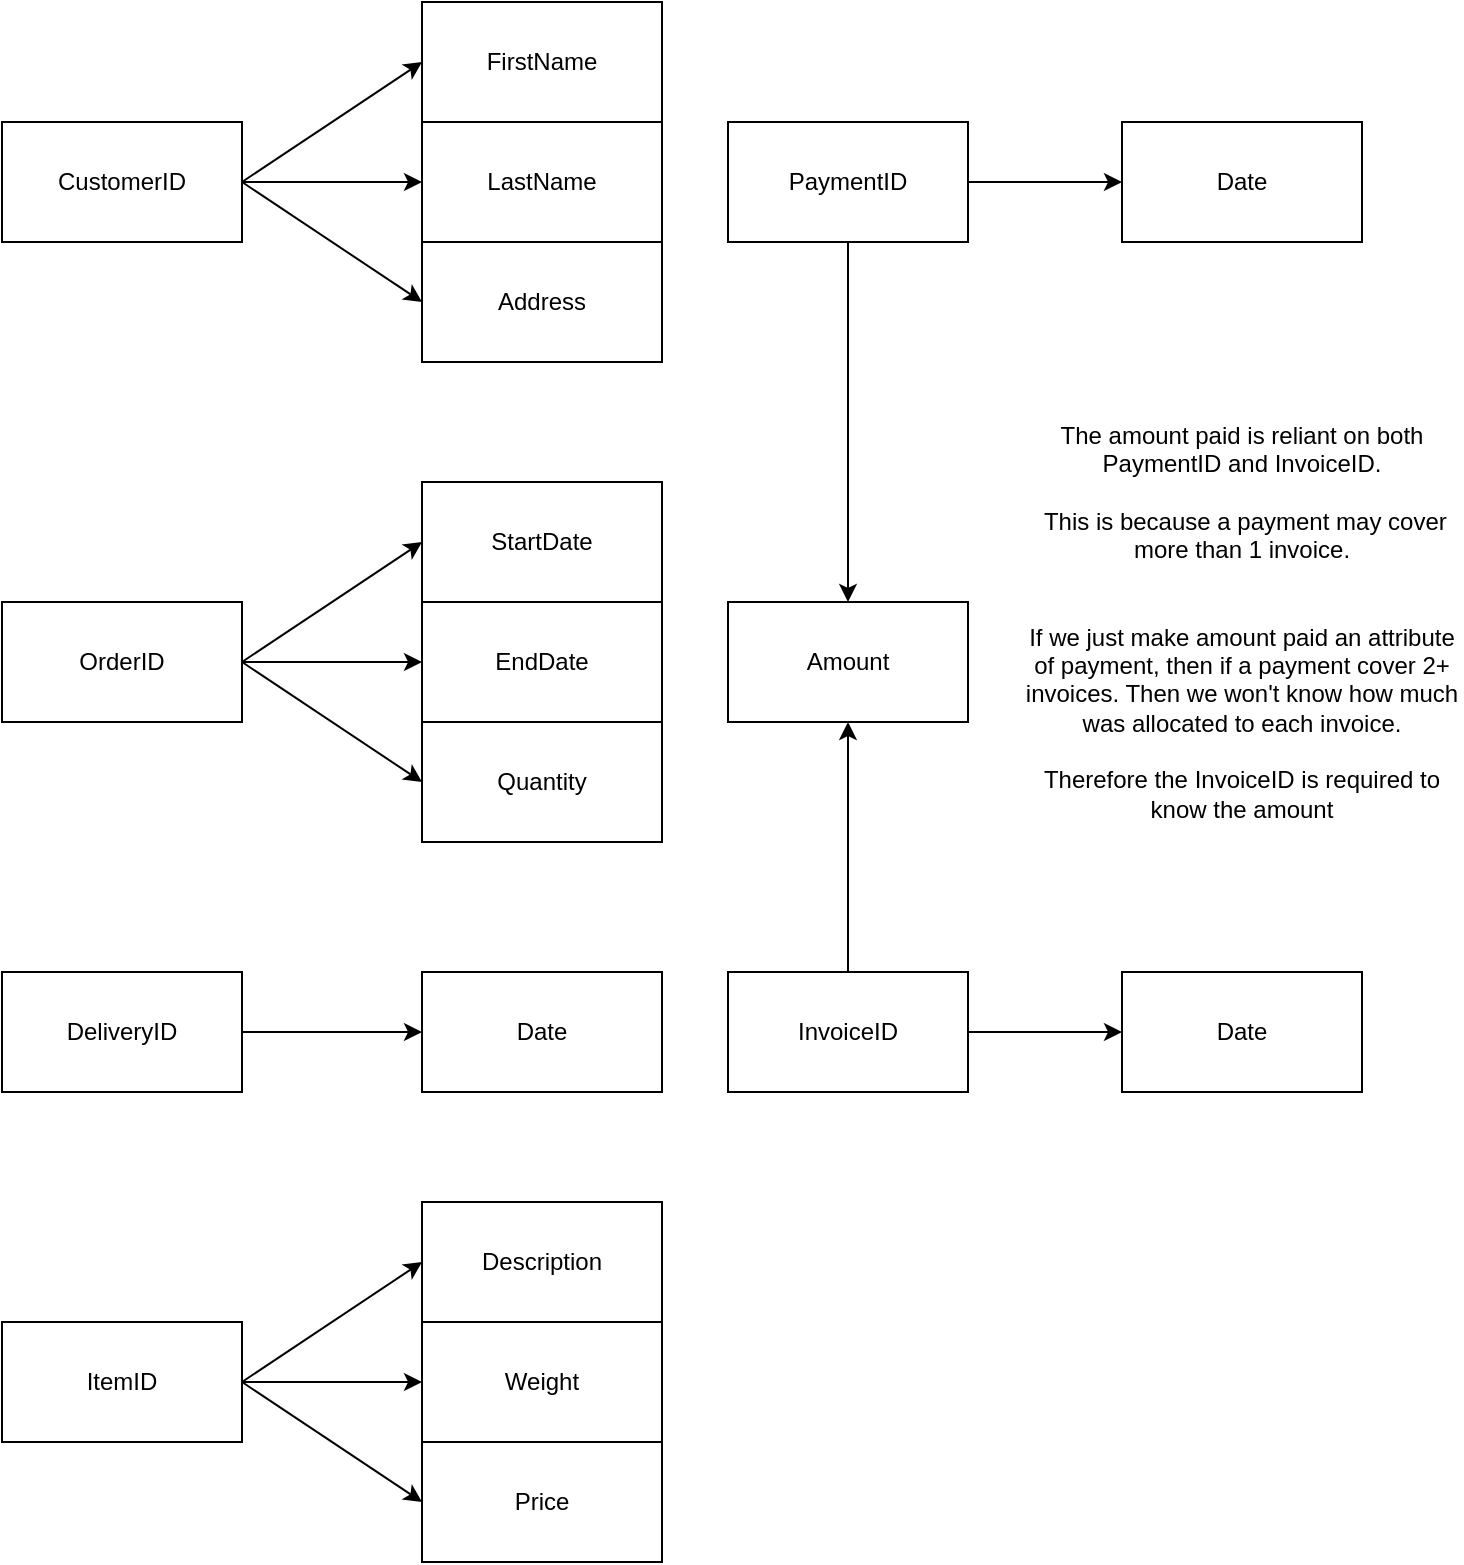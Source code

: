 <mxfile version="13.9.9" type="device"><diagram id="ZRwkY1ce50ZjLkOJn-pg" name="Page-1"><mxGraphModel dx="2290" dy="1320" grid="1" gridSize="10" guides="1" tooltips="1" connect="1" arrows="1" fold="1" page="1" pageScale="1" pageWidth="827" pageHeight="1169" math="0" shadow="0"><root><mxCell id="0"/><mxCell id="1" parent="0"/><mxCell id="3klYXKNyt9LrwyI6RjWq-1" value="CustomerID" style="rounded=0;whiteSpace=wrap;html=1;" parent="1" vertex="1"><mxGeometry x="50" y="70" width="120" height="60" as="geometry"/></mxCell><mxCell id="3klYXKNyt9LrwyI6RjWq-2" value="OrderID" style="rounded=0;whiteSpace=wrap;html=1;" parent="1" vertex="1"><mxGeometry x="50" y="310" width="120" height="60" as="geometry"/></mxCell><mxCell id="3klYXKNyt9LrwyI6RjWq-3" value="ItemID" style="rounded=0;whiteSpace=wrap;html=1;" parent="1" vertex="1"><mxGeometry x="50" y="670" width="120" height="60" as="geometry"/></mxCell><mxCell id="3klYXKNyt9LrwyI6RjWq-4" value="DeliveryID" style="rounded=0;whiteSpace=wrap;html=1;" parent="1" vertex="1"><mxGeometry x="50" y="495" width="120" height="60" as="geometry"/></mxCell><mxCell id="3klYXKNyt9LrwyI6RjWq-6" value="InvoiceID" style="rounded=0;whiteSpace=wrap;html=1;" parent="1" vertex="1"><mxGeometry x="413" y="495" width="120" height="60" as="geometry"/></mxCell><mxCell id="3klYXKNyt9LrwyI6RjWq-7" value="PaymentID" style="rounded=0;whiteSpace=wrap;html=1;" parent="1" vertex="1"><mxGeometry x="413" y="70" width="120" height="60" as="geometry"/></mxCell><mxCell id="3klYXKNyt9LrwyI6RjWq-9" value="" style="endArrow=classic;html=1;exitX=1;exitY=0.5;exitDx=0;exitDy=0;" parent="1" source="3klYXKNyt9LrwyI6RjWq-1" edge="1"><mxGeometry width="50" height="50" relative="1" as="geometry"><mxPoint x="210" y="90" as="sourcePoint"/><mxPoint x="260" y="40" as="targetPoint"/></mxGeometry></mxCell><mxCell id="3klYXKNyt9LrwyI6RjWq-10" value="FirstName" style="rounded=0;whiteSpace=wrap;html=1;" parent="1" vertex="1"><mxGeometry x="260" y="10" width="120" height="60" as="geometry"/></mxCell><mxCell id="3klYXKNyt9LrwyI6RjWq-11" value="LastName" style="rounded=0;whiteSpace=wrap;html=1;" parent="1" vertex="1"><mxGeometry x="260" y="70" width="120" height="60" as="geometry"/></mxCell><mxCell id="3klYXKNyt9LrwyI6RjWq-13" value="" style="endArrow=classic;html=1;exitX=1;exitY=0.5;exitDx=0;exitDy=0;entryX=0;entryY=0.5;entryDx=0;entryDy=0;" parent="1" source="3klYXKNyt9LrwyI6RjWq-1" target="3klYXKNyt9LrwyI6RjWq-11" edge="1"><mxGeometry width="50" height="50" relative="1" as="geometry"><mxPoint x="200" y="130" as="sourcePoint"/><mxPoint x="250" y="80" as="targetPoint"/></mxGeometry></mxCell><mxCell id="3klYXKNyt9LrwyI6RjWq-14" value="Address" style="rounded=0;whiteSpace=wrap;html=1;" parent="1" vertex="1"><mxGeometry x="260" y="130" width="120" height="60" as="geometry"/></mxCell><mxCell id="3klYXKNyt9LrwyI6RjWq-15" value="" style="endArrow=classic;html=1;entryX=0;entryY=0.5;entryDx=0;entryDy=0;exitX=1;exitY=0.5;exitDx=0;exitDy=0;" parent="1" source="3klYXKNyt9LrwyI6RjWq-1" target="3klYXKNyt9LrwyI6RjWq-14" edge="1"><mxGeometry width="50" height="50" relative="1" as="geometry"><mxPoint x="200" y="200" as="sourcePoint"/><mxPoint x="250" y="150" as="targetPoint"/></mxGeometry></mxCell><mxCell id="3klYXKNyt9LrwyI6RjWq-17" value="StartDate" style="rounded=0;whiteSpace=wrap;html=1;" parent="1" vertex="1"><mxGeometry x="260" y="250" width="120" height="60" as="geometry"/></mxCell><mxCell id="3klYXKNyt9LrwyI6RjWq-18" value="Quantity" style="rounded=0;whiteSpace=wrap;html=1;" parent="1" vertex="1"><mxGeometry x="260" y="370" width="120" height="60" as="geometry"/></mxCell><mxCell id="3klYXKNyt9LrwyI6RjWq-19" value="EndDate" style="rounded=0;whiteSpace=wrap;html=1;" parent="1" vertex="1"><mxGeometry x="260" y="310" width="120" height="60" as="geometry"/></mxCell><mxCell id="3klYXKNyt9LrwyI6RjWq-21" value="" style="endArrow=classic;html=1;exitX=1;exitY=0.5;exitDx=0;exitDy=0;entryX=0;entryY=0.5;entryDx=0;entryDy=0;" parent="1" target="3klYXKNyt9LrwyI6RjWq-17" edge="1"><mxGeometry width="50" height="50" relative="1" as="geometry"><mxPoint x="170" y="340.0" as="sourcePoint"/><mxPoint x="259" y="282" as="targetPoint"/></mxGeometry></mxCell><mxCell id="3klYXKNyt9LrwyI6RjWq-23" value="" style="endArrow=classic;html=1;entryX=0;entryY=0.5;entryDx=0;entryDy=0;exitX=1;exitY=0.5;exitDx=0;exitDy=0;" parent="1" target="3klYXKNyt9LrwyI6RjWq-19" edge="1"><mxGeometry width="50" height="50" relative="1" as="geometry"><mxPoint x="170" y="340.0" as="sourcePoint"/><mxPoint x="110" y="280" as="targetPoint"/></mxGeometry></mxCell><mxCell id="3klYXKNyt9LrwyI6RjWq-24" value="" style="endArrow=classic;html=1;entryX=0;entryY=0.5;entryDx=0;entryDy=0;exitX=1;exitY=0.5;exitDx=0;exitDy=0;" parent="1" target="3klYXKNyt9LrwyI6RjWq-18" edge="1"><mxGeometry width="50" height="50" relative="1" as="geometry"><mxPoint x="170" y="340.0" as="sourcePoint"/><mxPoint x="110" y="280" as="targetPoint"/></mxGeometry></mxCell><mxCell id="3klYXKNyt9LrwyI6RjWq-25" value="Description" style="rounded=0;whiteSpace=wrap;html=1;" parent="1" vertex="1"><mxGeometry x="260" y="610" width="120" height="60" as="geometry"/></mxCell><mxCell id="3klYXKNyt9LrwyI6RjWq-27" value="Price" style="rounded=0;whiteSpace=wrap;html=1;" parent="1" vertex="1"><mxGeometry x="260" y="730" width="120" height="60" as="geometry"/></mxCell><mxCell id="3klYXKNyt9LrwyI6RjWq-28" value="Weight" style="rounded=0;whiteSpace=wrap;html=1;" parent="1" vertex="1"><mxGeometry x="260" y="670" width="120" height="60" as="geometry"/></mxCell><mxCell id="3klYXKNyt9LrwyI6RjWq-29" value="" style="endArrow=classic;html=1;entryX=0;entryY=0.5;entryDx=0;entryDy=0;exitX=1;exitY=0.5;exitDx=0;exitDy=0;" parent="1" source="3klYXKNyt9LrwyI6RjWq-3" target="3klYXKNyt9LrwyI6RjWq-25" edge="1"><mxGeometry width="50" height="50" relative="1" as="geometry"><mxPoint x="310" y="800" as="sourcePoint"/><mxPoint x="360" y="750" as="targetPoint"/></mxGeometry></mxCell><mxCell id="3klYXKNyt9LrwyI6RjWq-30" value="" style="endArrow=classic;html=1;entryX=0;entryY=0.5;entryDx=0;entryDy=0;exitX=1;exitY=0.5;exitDx=0;exitDy=0;" parent="1" source="3klYXKNyt9LrwyI6RjWq-3" target="3klYXKNyt9LrwyI6RjWq-28" edge="1"><mxGeometry width="50" height="50" relative="1" as="geometry"><mxPoint x="320" y="810" as="sourcePoint"/><mxPoint x="370" y="760" as="targetPoint"/></mxGeometry></mxCell><mxCell id="3klYXKNyt9LrwyI6RjWq-31" value="" style="endArrow=classic;html=1;exitX=1;exitY=0.5;exitDx=0;exitDy=0;entryX=0;entryY=0.5;entryDx=0;entryDy=0;" parent="1" source="3klYXKNyt9LrwyI6RjWq-3" target="3klYXKNyt9LrwyI6RjWq-27" edge="1"><mxGeometry width="50" height="50" relative="1" as="geometry"><mxPoint x="330" y="820" as="sourcePoint"/><mxPoint x="380" y="770" as="targetPoint"/></mxGeometry></mxCell><mxCell id="3klYXKNyt9LrwyI6RjWq-32" value="Date" style="rounded=0;whiteSpace=wrap;html=1;" parent="1" vertex="1"><mxGeometry x="260" y="495" width="120" height="60" as="geometry"/></mxCell><mxCell id="3klYXKNyt9LrwyI6RjWq-35" value="" style="endArrow=classic;html=1;exitX=1;exitY=0.5;exitDx=0;exitDy=0;entryX=0;entryY=0.5;entryDx=0;entryDy=0;" parent="1" source="3klYXKNyt9LrwyI6RjWq-4" target="3klYXKNyt9LrwyI6RjWq-32" edge="1"><mxGeometry width="50" height="50" relative="1" as="geometry"><mxPoint x="-20" y="555" as="sourcePoint"/><mxPoint x="30" y="505" as="targetPoint"/></mxGeometry></mxCell><mxCell id="3klYXKNyt9LrwyI6RjWq-37" value="Date" style="rounded=0;whiteSpace=wrap;html=1;" parent="1" vertex="1"><mxGeometry x="610" y="495" width="120" height="60" as="geometry"/></mxCell><mxCell id="3klYXKNyt9LrwyI6RjWq-40" value="Date" style="rounded=0;whiteSpace=wrap;html=1;" parent="1" vertex="1"><mxGeometry x="610" y="70" width="120" height="60" as="geometry"/></mxCell><mxCell id="3klYXKNyt9LrwyI6RjWq-42" value="" style="endArrow=classic;html=1;entryX=0;entryY=0.5;entryDx=0;entryDy=0;exitX=1;exitY=0.5;exitDx=0;exitDy=0;" parent="1" source="3klYXKNyt9LrwyI6RjWq-7" target="3klYXKNyt9LrwyI6RjWq-40" edge="1"><mxGeometry width="50" height="50" relative="1" as="geometry"><mxPoint x="560" y="215" as="sourcePoint"/><mxPoint x="610" y="165" as="targetPoint"/></mxGeometry></mxCell><mxCell id="3klYXKNyt9LrwyI6RjWq-44" value="" style="endArrow=classic;html=1;exitX=1;exitY=0.5;exitDx=0;exitDy=0;entryX=0;entryY=0.5;entryDx=0;entryDy=0;" parent="1" source="3klYXKNyt9LrwyI6RjWq-6" target="3klYXKNyt9LrwyI6RjWq-37" edge="1"><mxGeometry width="50" height="50" relative="1" as="geometry"><mxPoint x="710" y="410" as="sourcePoint"/><mxPoint x="760" y="360" as="targetPoint"/></mxGeometry></mxCell><mxCell id="NW7TwHlpOSt2LRhsOGA3-8" value="The amount paid is reliant on both PaymentID and InvoiceID.&lt;br&gt;&lt;br&gt;&amp;nbsp;This is because a payment may cover more than 1 invoice. &lt;br&gt;&lt;br&gt;&lt;br&gt;If we just make amount paid an attribute of payment, then if a payment cover 2+ invoices. Then we won't know how much was allocated to each invoice.&lt;br&gt;&lt;br&gt;Therefore the InvoiceID is required to know the amount" style="text;html=1;strokeColor=none;fillColor=none;align=center;verticalAlign=middle;whiteSpace=wrap;rounded=0;" parent="1" vertex="1"><mxGeometry x="560" y="310" width="220" height="20" as="geometry"/></mxCell><mxCell id="NW7TwHlpOSt2LRhsOGA3-10" value="Amount" style="rounded=0;whiteSpace=wrap;html=1;" parent="1" vertex="1"><mxGeometry x="413" y="310" width="120" height="60" as="geometry"/></mxCell><mxCell id="NW7TwHlpOSt2LRhsOGA3-11" value="" style="endArrow=classic;html=1;entryX=0.5;entryY=0;entryDx=0;entryDy=0;exitX=0.5;exitY=1;exitDx=0;exitDy=0;" parent="1" source="3klYXKNyt9LrwyI6RjWq-7" target="NW7TwHlpOSt2LRhsOGA3-10" edge="1"><mxGeometry width="50" height="50" relative="1" as="geometry"><mxPoint x="400" y="250" as="sourcePoint"/><mxPoint x="450" y="200" as="targetPoint"/></mxGeometry></mxCell><mxCell id="NW7TwHlpOSt2LRhsOGA3-12" value="" style="endArrow=classic;html=1;entryX=0.5;entryY=1;entryDx=0;entryDy=0;exitX=0.5;exitY=0;exitDx=0;exitDy=0;" parent="1" source="3klYXKNyt9LrwyI6RjWq-6" target="NW7TwHlpOSt2LRhsOGA3-10" edge="1"><mxGeometry width="50" height="50" relative="1" as="geometry"><mxPoint x="480" y="280" as="sourcePoint"/><mxPoint x="530" y="230" as="targetPoint"/></mxGeometry></mxCell></root></mxGraphModel></diagram></mxfile>